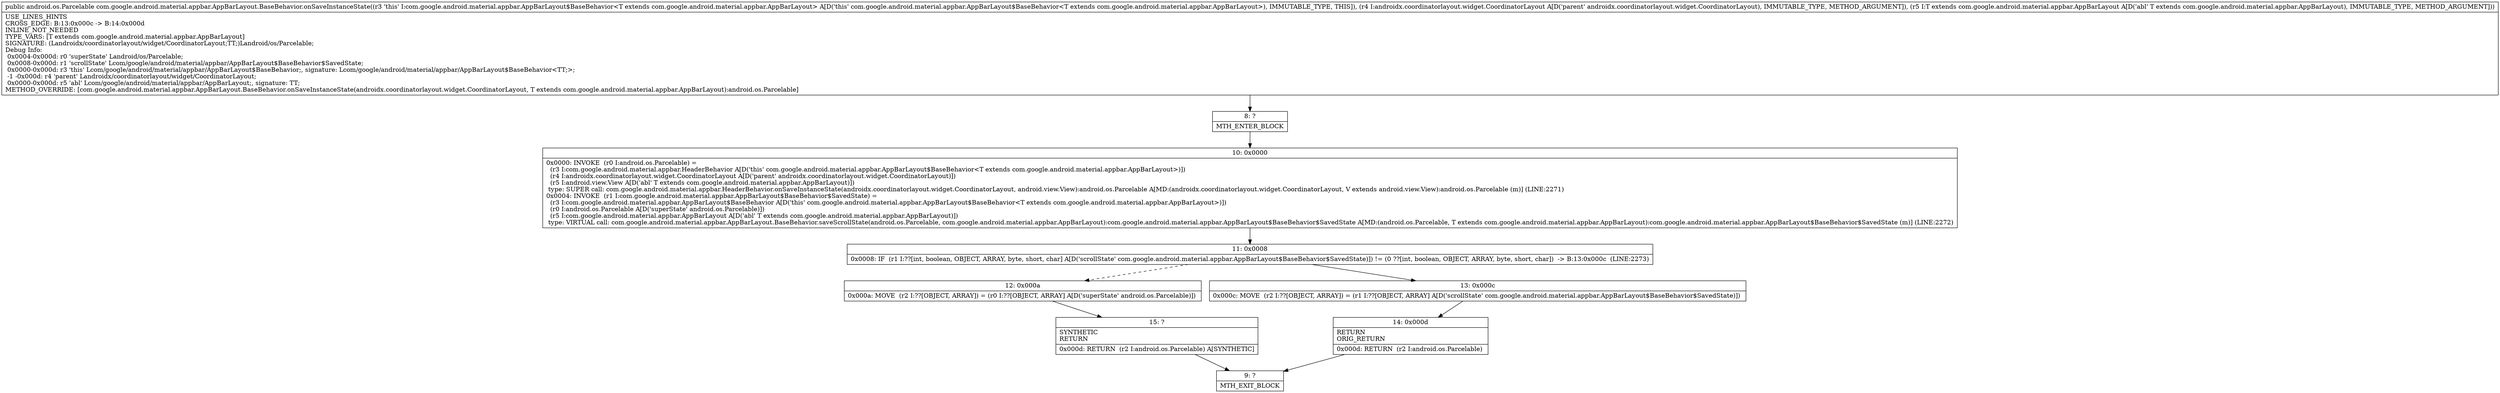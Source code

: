 digraph "CFG forcom.google.android.material.appbar.AppBarLayout.BaseBehavior.onSaveInstanceState(Landroidx\/coordinatorlayout\/widget\/CoordinatorLayout;Lcom\/google\/android\/material\/appbar\/AppBarLayout;)Landroid\/os\/Parcelable;" {
Node_8 [shape=record,label="{8\:\ ?|MTH_ENTER_BLOCK\l}"];
Node_10 [shape=record,label="{10\:\ 0x0000|0x0000: INVOKE  (r0 I:android.os.Parcelable) = \l  (r3 I:com.google.android.material.appbar.HeaderBehavior A[D('this' com.google.android.material.appbar.AppBarLayout$BaseBehavior\<T extends com.google.android.material.appbar.AppBarLayout\>)])\l  (r4 I:androidx.coordinatorlayout.widget.CoordinatorLayout A[D('parent' androidx.coordinatorlayout.widget.CoordinatorLayout)])\l  (r5 I:android.view.View A[D('abl' T extends com.google.android.material.appbar.AppBarLayout)])\l type: SUPER call: com.google.android.material.appbar.HeaderBehavior.onSaveInstanceState(androidx.coordinatorlayout.widget.CoordinatorLayout, android.view.View):android.os.Parcelable A[MD:(androidx.coordinatorlayout.widget.CoordinatorLayout, V extends android.view.View):android.os.Parcelable (m)] (LINE:2271)\l0x0004: INVOKE  (r1 I:com.google.android.material.appbar.AppBarLayout$BaseBehavior$SavedState) = \l  (r3 I:com.google.android.material.appbar.AppBarLayout$BaseBehavior A[D('this' com.google.android.material.appbar.AppBarLayout$BaseBehavior\<T extends com.google.android.material.appbar.AppBarLayout\>)])\l  (r0 I:android.os.Parcelable A[D('superState' android.os.Parcelable)])\l  (r5 I:com.google.android.material.appbar.AppBarLayout A[D('abl' T extends com.google.android.material.appbar.AppBarLayout)])\l type: VIRTUAL call: com.google.android.material.appbar.AppBarLayout.BaseBehavior.saveScrollState(android.os.Parcelable, com.google.android.material.appbar.AppBarLayout):com.google.android.material.appbar.AppBarLayout$BaseBehavior$SavedState A[MD:(android.os.Parcelable, T extends com.google.android.material.appbar.AppBarLayout):com.google.android.material.appbar.AppBarLayout$BaseBehavior$SavedState (m)] (LINE:2272)\l}"];
Node_11 [shape=record,label="{11\:\ 0x0008|0x0008: IF  (r1 I:??[int, boolean, OBJECT, ARRAY, byte, short, char] A[D('scrollState' com.google.android.material.appbar.AppBarLayout$BaseBehavior$SavedState)]) != (0 ??[int, boolean, OBJECT, ARRAY, byte, short, char])  \-\> B:13:0x000c  (LINE:2273)\l}"];
Node_12 [shape=record,label="{12\:\ 0x000a|0x000a: MOVE  (r2 I:??[OBJECT, ARRAY]) = (r0 I:??[OBJECT, ARRAY] A[D('superState' android.os.Parcelable)]) \l}"];
Node_15 [shape=record,label="{15\:\ ?|SYNTHETIC\lRETURN\l|0x000d: RETURN  (r2 I:android.os.Parcelable) A[SYNTHETIC]\l}"];
Node_9 [shape=record,label="{9\:\ ?|MTH_EXIT_BLOCK\l}"];
Node_13 [shape=record,label="{13\:\ 0x000c|0x000c: MOVE  (r2 I:??[OBJECT, ARRAY]) = (r1 I:??[OBJECT, ARRAY] A[D('scrollState' com.google.android.material.appbar.AppBarLayout$BaseBehavior$SavedState)]) \l}"];
Node_14 [shape=record,label="{14\:\ 0x000d|RETURN\lORIG_RETURN\l|0x000d: RETURN  (r2 I:android.os.Parcelable) \l}"];
MethodNode[shape=record,label="{public android.os.Parcelable com.google.android.material.appbar.AppBarLayout.BaseBehavior.onSaveInstanceState((r3 'this' I:com.google.android.material.appbar.AppBarLayout$BaseBehavior\<T extends com.google.android.material.appbar.AppBarLayout\> A[D('this' com.google.android.material.appbar.AppBarLayout$BaseBehavior\<T extends com.google.android.material.appbar.AppBarLayout\>), IMMUTABLE_TYPE, THIS]), (r4 I:androidx.coordinatorlayout.widget.CoordinatorLayout A[D('parent' androidx.coordinatorlayout.widget.CoordinatorLayout), IMMUTABLE_TYPE, METHOD_ARGUMENT]), (r5 I:T extends com.google.android.material.appbar.AppBarLayout A[D('abl' T extends com.google.android.material.appbar.AppBarLayout), IMMUTABLE_TYPE, METHOD_ARGUMENT]))  | USE_LINES_HINTS\lCROSS_EDGE: B:13:0x000c \-\> B:14:0x000d\lINLINE_NOT_NEEDED\lTYPE_VARS: [T extends com.google.android.material.appbar.AppBarLayout]\lSIGNATURE: (Landroidx\/coordinatorlayout\/widget\/CoordinatorLayout;TT;)Landroid\/os\/Parcelable;\lDebug Info:\l  0x0004\-0x000d: r0 'superState' Landroid\/os\/Parcelable;\l  0x0008\-0x000d: r1 'scrollState' Lcom\/google\/android\/material\/appbar\/AppBarLayout$BaseBehavior$SavedState;\l  0x0000\-0x000d: r3 'this' Lcom\/google\/android\/material\/appbar\/AppBarLayout$BaseBehavior;, signature: Lcom\/google\/android\/material\/appbar\/AppBarLayout$BaseBehavior\<TT;\>;\l  \-1 \-0x000d: r4 'parent' Landroidx\/coordinatorlayout\/widget\/CoordinatorLayout;\l  0x0000\-0x000d: r5 'abl' Lcom\/google\/android\/material\/appbar\/AppBarLayout;, signature: TT;\lMETHOD_OVERRIDE: [com.google.android.material.appbar.AppBarLayout.BaseBehavior.onSaveInstanceState(androidx.coordinatorlayout.widget.CoordinatorLayout, T extends com.google.android.material.appbar.AppBarLayout):android.os.Parcelable]\l}"];
MethodNode -> Node_8;Node_8 -> Node_10;
Node_10 -> Node_11;
Node_11 -> Node_12[style=dashed];
Node_11 -> Node_13;
Node_12 -> Node_15;
Node_15 -> Node_9;
Node_13 -> Node_14;
Node_14 -> Node_9;
}

